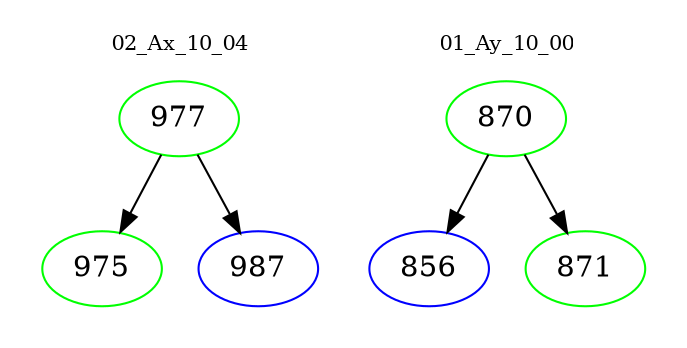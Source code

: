 digraph{
subgraph cluster_0 {
color = white
label = "02_Ax_10_04";
fontsize=10;
T0_977 [label="977", color="green"]
T0_977 -> T0_975 [color="black"]
T0_975 [label="975", color="green"]
T0_977 -> T0_987 [color="black"]
T0_987 [label="987", color="blue"]
}
subgraph cluster_1 {
color = white
label = "01_Ay_10_00";
fontsize=10;
T1_870 [label="870", color="green"]
T1_870 -> T1_856 [color="black"]
T1_856 [label="856", color="blue"]
T1_870 -> T1_871 [color="black"]
T1_871 [label="871", color="green"]
}
}
